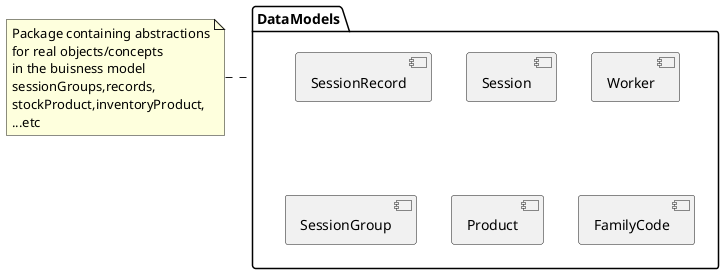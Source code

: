 
@startuml DataModes

package DataModels{
    component SessionRecord
    component Session 
    component Worker
    component SessionGroup
    component Product
    component FamilyCode
}

note left of DataModels 
    Package containing abstractions
    for real objects/concepts
    in the buisness model
    sessionGroups,records,
    stockProduct,inventoryProduct,
    ...etc
end note 

@enduml